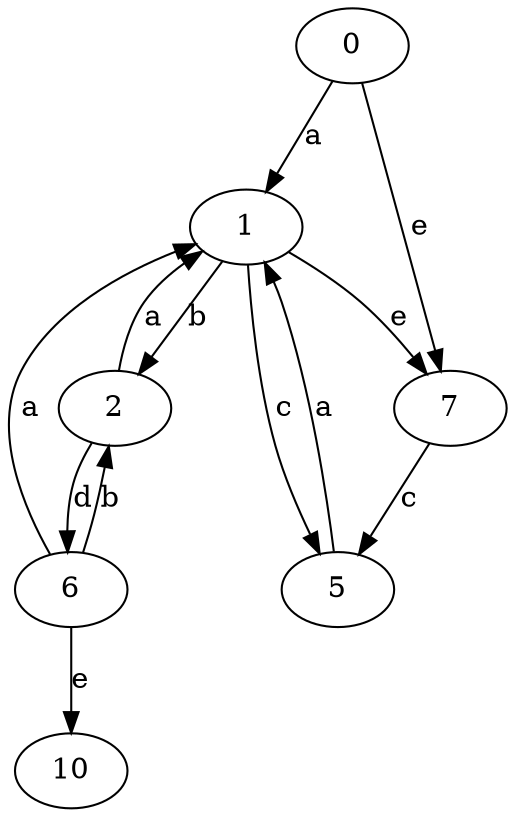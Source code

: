 strict digraph  {
0;
1;
2;
5;
6;
7;
10;
0 -> 1  [label=a];
0 -> 7  [label=e];
1 -> 2  [label=b];
1 -> 5  [label=c];
1 -> 7  [label=e];
2 -> 1  [label=a];
2 -> 6  [label=d];
5 -> 1  [label=a];
6 -> 1  [label=a];
6 -> 2  [label=b];
6 -> 10  [label=e];
7 -> 5  [label=c];
}
